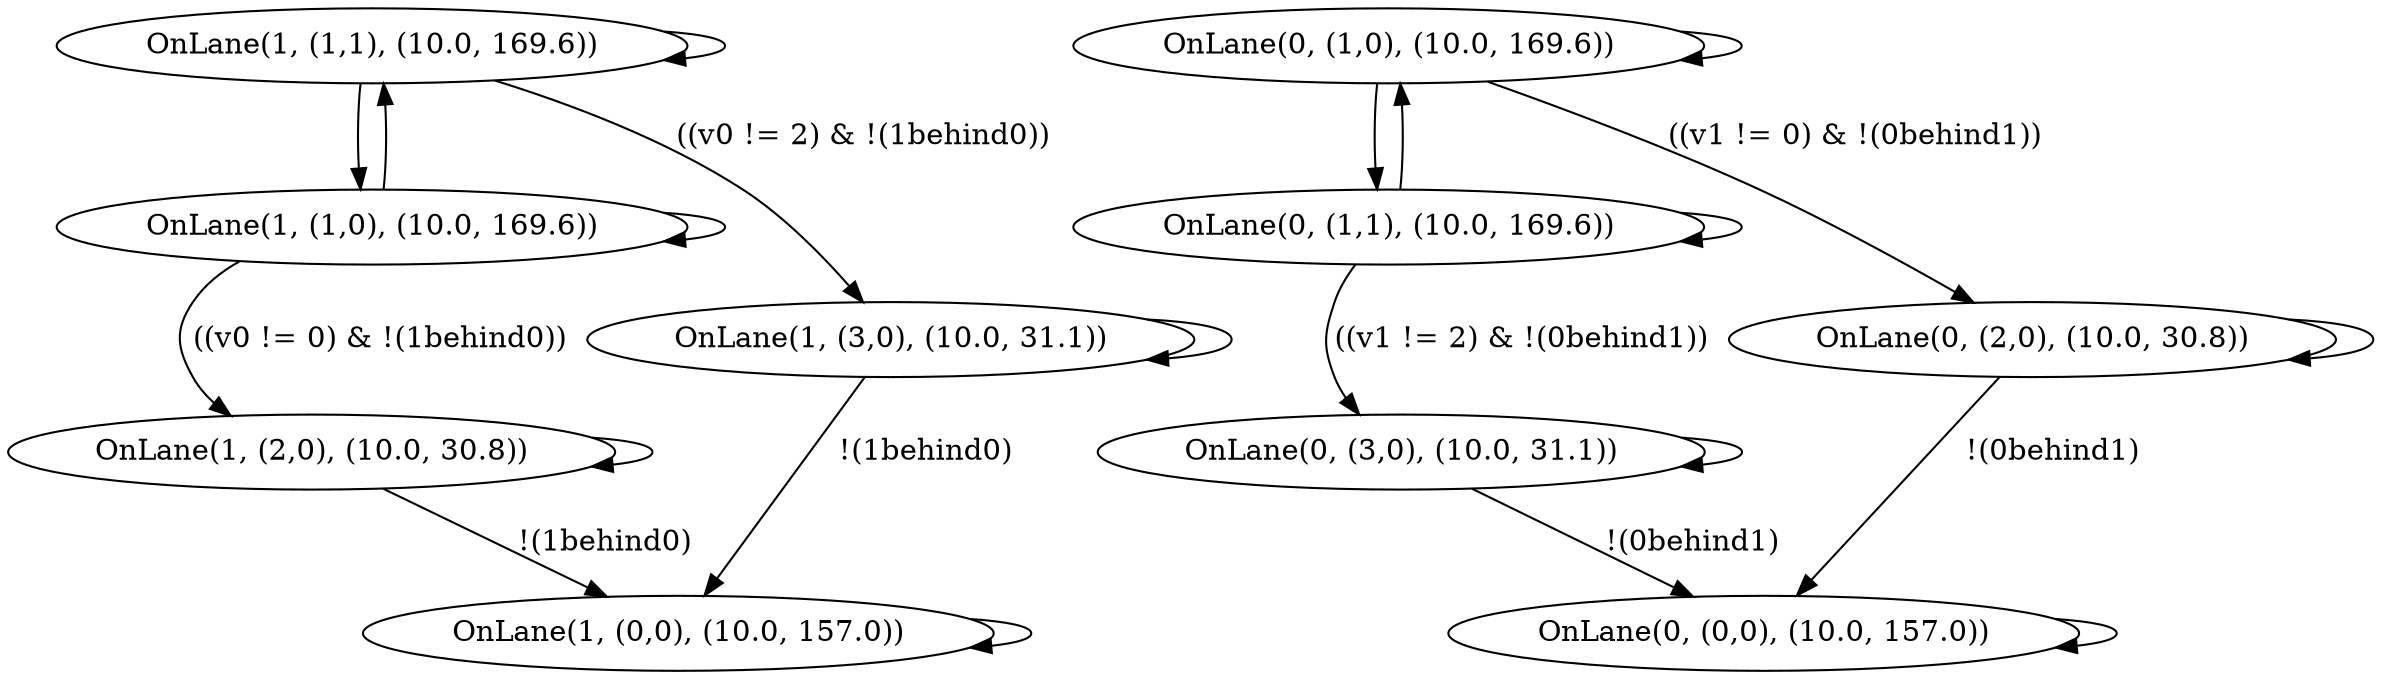 digraph  {
rankdir=TD;
"1oncritical_2,0_10.00_30.77_2,0_3,0" [label="OnLane(1, (2,0), (10.0, 30.8))", pos="-21.3546855,5.7256884!"];
"0on1,0_10.00_169.61" [label="OnLane(0, (1,0), (10.0, 169.6))", pos="-180.964565,5.20676955!"];
"1on0,0_10.00_156.98" [label="OnLane(1, (0,0), (10.0, 157.0))", pos="-0.5858634949999999,5.67975365!"];
"1oncritical_3,0_10.00_31.11_2,0_3,0" [label="OnLane(1, (3,0), (10.0, 31.1))", pos="-21.346473500000002,9.22489915!"];
"1on1,0_10.00_169.61" [label="OnLane(1, (1,0), (10.0, 169.6))", pos="-180.964565,5.20676955!"];
"0on1,1_10.00_169.64" [label="OnLane(0, (1,1), (10.0, 169.6))", pos="-180.988205,8.70666365!"];
"0oncritical_3,0_10.00_31.11_2,0_3,0" [label="OnLane(0, (3,0), (10.0, 31.1))", pos="-21.346473500000002,9.22489915!"];
"0on0,0_10.00_156.98" [label="OnLane(0, (0,0), (10.0, 157.0))", pos="-0.5858634949999999,5.67975365!"];
"0oncritical_2,0_10.00_30.77_2,0_3,0" [label="OnLane(0, (2,0), (10.0, 30.8))", pos="-21.3546855,5.7256884!"];
"1on1,1_10.00_169.64" [label="OnLane(1, (1,1), (10.0, 169.6))", pos="-180.988205,8.70666365!"];
"1oncritical_2,0_10.00_30.77_2,0_3,0" -> "1on0,0_10.00_156.98"  [label="!(1behind0)"];
"1oncritical_2,0_10.00_30.77_2,0_3,0" -> "1oncritical_2,0_10.00_30.77_2,0_3,0"  [label=""];
"0on1,0_10.00_169.61" -> "0on1,1_10.00_169.64"  [label=""];
"0on1,0_10.00_169.61" -> "0on1,0_10.00_169.61"  [label=""];
"0on1,0_10.00_169.61" -> "0oncritical_2,0_10.00_30.77_2,0_3,0"  [label="((v1 != 0) & !(0behind1))"];
"1on0,0_10.00_156.98" -> "1on0,0_10.00_156.98"  [label=""];
"1oncritical_3,0_10.00_31.11_2,0_3,0" -> "1on0,0_10.00_156.98"  [label="!(1behind0)"];
"1oncritical_3,0_10.00_31.11_2,0_3,0" -> "1oncritical_3,0_10.00_31.11_2,0_3,0"  [label=""];
"1on1,0_10.00_169.61" -> "1oncritical_2,0_10.00_30.77_2,0_3,0"  [label="((v0 != 0) & !(1behind0))"];
"1on1,0_10.00_169.61" -> "1on1,1_10.00_169.64"  [label=""];
"1on1,0_10.00_169.61" -> "1on1,0_10.00_169.61"  [label=""];
"0on1,1_10.00_169.64" -> "0on1,0_10.00_169.61"  [label=""];
"0on1,1_10.00_169.64" -> "0oncritical_3,0_10.00_31.11_2,0_3,0"  [label="((v1 != 2) & !(0behind1))"];
"0on1,1_10.00_169.64" -> "0on1,1_10.00_169.64"  [label=""];
"0oncritical_3,0_10.00_31.11_2,0_3,0" -> "0oncritical_3,0_10.00_31.11_2,0_3,0"  [label=""];
"0oncritical_3,0_10.00_31.11_2,0_3,0" -> "0on0,0_10.00_156.98"  [label="!(0behind1)"];
"0on0,0_10.00_156.98" -> "0on0,0_10.00_156.98"  [label=""];
"0oncritical_2,0_10.00_30.77_2,0_3,0" -> "0on0,0_10.00_156.98"  [label="!(0behind1)"];
"0oncritical_2,0_10.00_30.77_2,0_3,0" -> "0oncritical_2,0_10.00_30.77_2,0_3,0"  [label=""];
"1on1,1_10.00_169.64" -> "1oncritical_3,0_10.00_31.11_2,0_3,0"  [label="((v0 != 2) & !(1behind0))"];
"1on1,1_10.00_169.64" -> "1on1,0_10.00_169.61"  [label=""];
"1on1,1_10.00_169.64" -> "1on1,1_10.00_169.64"  [label=""];
node [fontname=helvetica];
edge [fontname=helvetica];
graph [fontname=helvetica];
}
